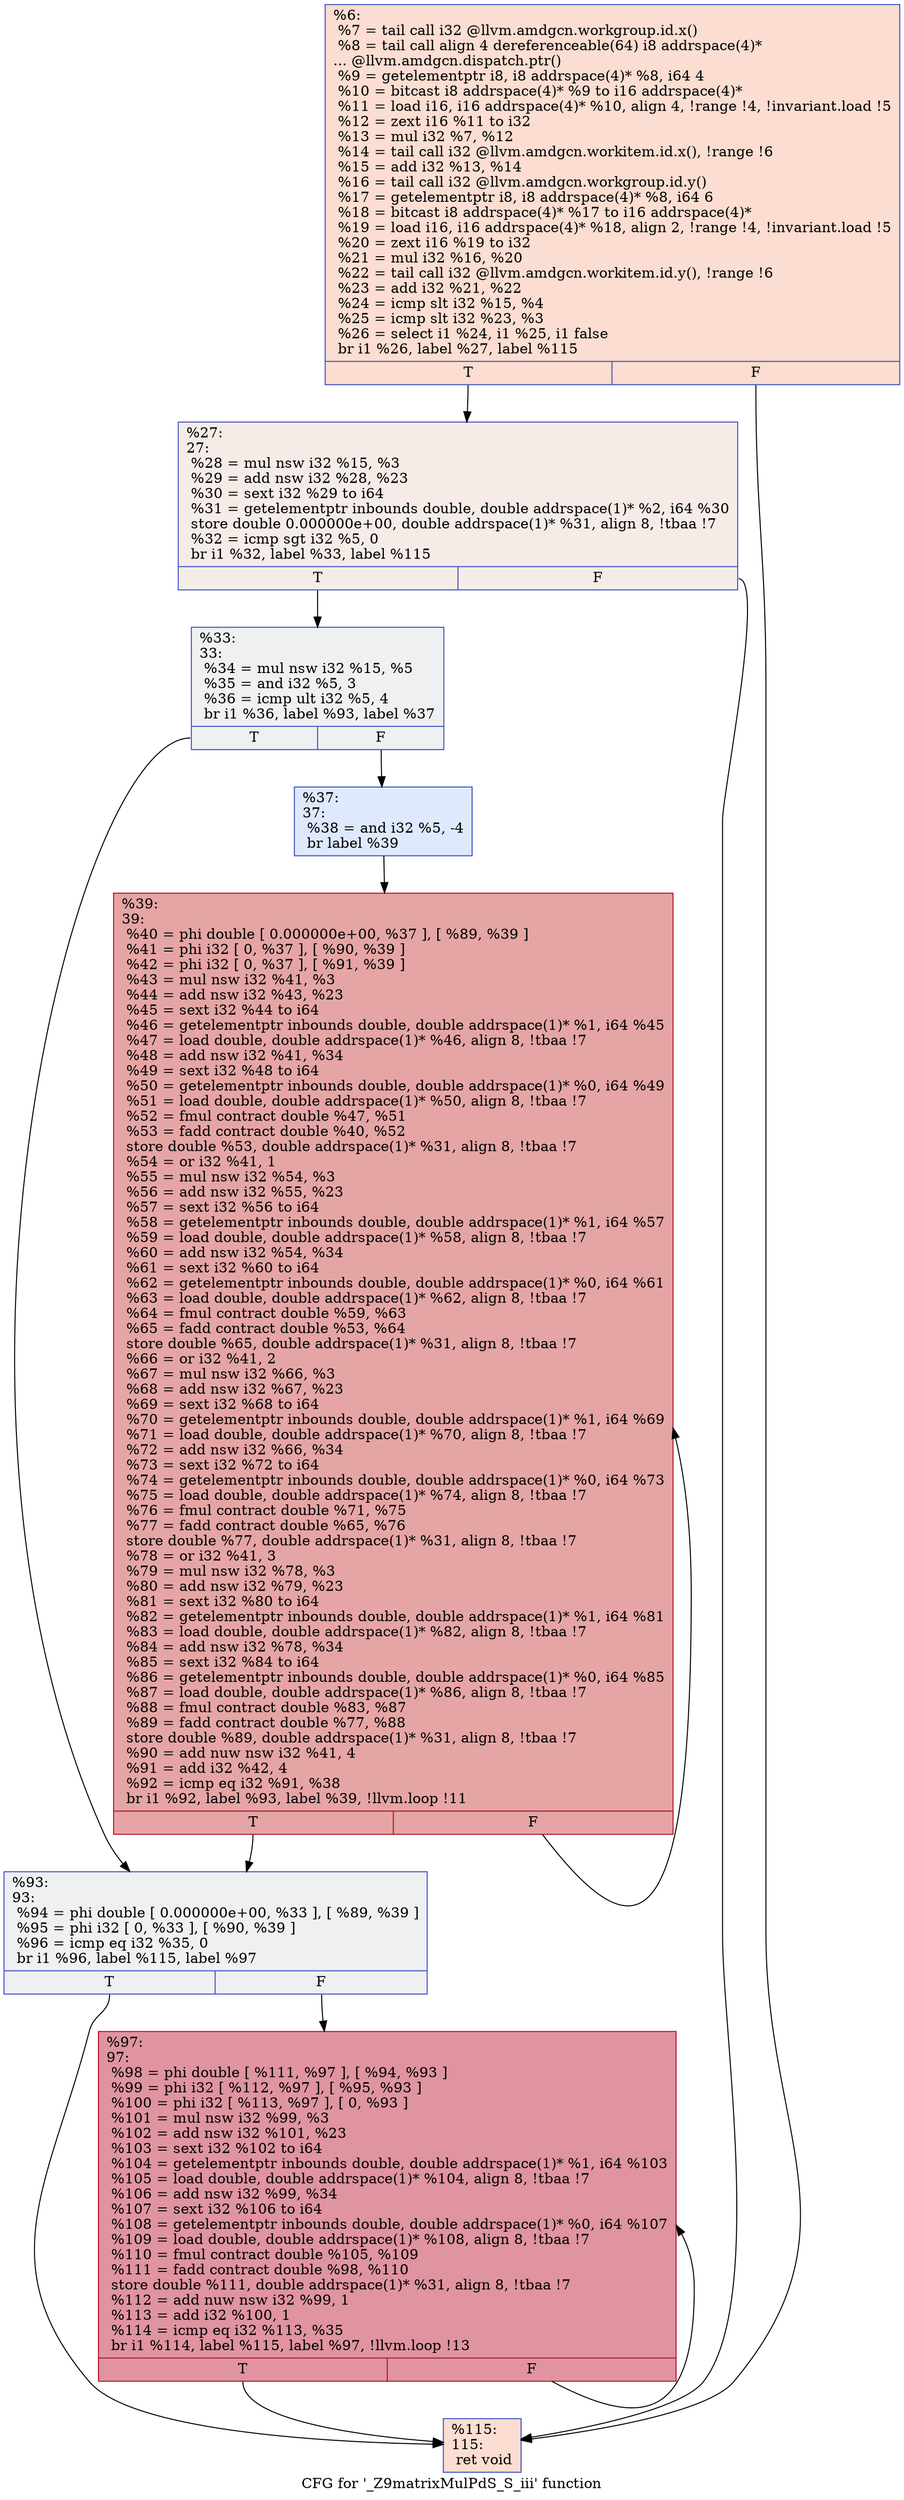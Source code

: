 digraph "CFG for '_Z9matrixMulPdS_S_iii' function" {
	label="CFG for '_Z9matrixMulPdS_S_iii' function";

	Node0x5a0e3d0 [shape=record,color="#3d50c3ff", style=filled, fillcolor="#f7b39670",label="{%6:\l  %7 = tail call i32 @llvm.amdgcn.workgroup.id.x()\l  %8 = tail call align 4 dereferenceable(64) i8 addrspace(4)*\l... @llvm.amdgcn.dispatch.ptr()\l  %9 = getelementptr i8, i8 addrspace(4)* %8, i64 4\l  %10 = bitcast i8 addrspace(4)* %9 to i16 addrspace(4)*\l  %11 = load i16, i16 addrspace(4)* %10, align 4, !range !4, !invariant.load !5\l  %12 = zext i16 %11 to i32\l  %13 = mul i32 %7, %12\l  %14 = tail call i32 @llvm.amdgcn.workitem.id.x(), !range !6\l  %15 = add i32 %13, %14\l  %16 = tail call i32 @llvm.amdgcn.workgroup.id.y()\l  %17 = getelementptr i8, i8 addrspace(4)* %8, i64 6\l  %18 = bitcast i8 addrspace(4)* %17 to i16 addrspace(4)*\l  %19 = load i16, i16 addrspace(4)* %18, align 2, !range !4, !invariant.load !5\l  %20 = zext i16 %19 to i32\l  %21 = mul i32 %16, %20\l  %22 = tail call i32 @llvm.amdgcn.workitem.id.y(), !range !6\l  %23 = add i32 %21, %22\l  %24 = icmp slt i32 %15, %4\l  %25 = icmp slt i32 %23, %3\l  %26 = select i1 %24, i1 %25, i1 false\l  br i1 %26, label %27, label %115\l|{<s0>T|<s1>F}}"];
	Node0x5a0e3d0:s0 -> Node0x5a11e50;
	Node0x5a0e3d0:s1 -> Node0x5a11ee0;
	Node0x5a11e50 [shape=record,color="#3d50c3ff", style=filled, fillcolor="#ead5c970",label="{%27:\l27:                                               \l  %28 = mul nsw i32 %15, %3\l  %29 = add nsw i32 %28, %23\l  %30 = sext i32 %29 to i64\l  %31 = getelementptr inbounds double, double addrspace(1)* %2, i64 %30\l  store double 0.000000e+00, double addrspace(1)* %31, align 8, !tbaa !7\l  %32 = icmp sgt i32 %5, 0\l  br i1 %32, label %33, label %115\l|{<s0>T|<s1>F}}"];
	Node0x5a11e50:s0 -> Node0x5a103f0;
	Node0x5a11e50:s1 -> Node0x5a11ee0;
	Node0x5a103f0 [shape=record,color="#3d50c3ff", style=filled, fillcolor="#d9dce170",label="{%33:\l33:                                               \l  %34 = mul nsw i32 %15, %5\l  %35 = and i32 %5, 3\l  %36 = icmp ult i32 %5, 4\l  br i1 %36, label %93, label %37\l|{<s0>T|<s1>F}}"];
	Node0x5a103f0:s0 -> Node0x5a13360;
	Node0x5a103f0:s1 -> Node0x5a133b0;
	Node0x5a133b0 [shape=record,color="#3d50c3ff", style=filled, fillcolor="#b5cdfa70",label="{%37:\l37:                                               \l  %38 = and i32 %5, -4\l  br label %39\l}"];
	Node0x5a133b0 -> Node0x5a135b0;
	Node0x5a135b0 [shape=record,color="#b70d28ff", style=filled, fillcolor="#c5333470",label="{%39:\l39:                                               \l  %40 = phi double [ 0.000000e+00, %37 ], [ %89, %39 ]\l  %41 = phi i32 [ 0, %37 ], [ %90, %39 ]\l  %42 = phi i32 [ 0, %37 ], [ %91, %39 ]\l  %43 = mul nsw i32 %41, %3\l  %44 = add nsw i32 %43, %23\l  %45 = sext i32 %44 to i64\l  %46 = getelementptr inbounds double, double addrspace(1)* %1, i64 %45\l  %47 = load double, double addrspace(1)* %46, align 8, !tbaa !7\l  %48 = add nsw i32 %41, %34\l  %49 = sext i32 %48 to i64\l  %50 = getelementptr inbounds double, double addrspace(1)* %0, i64 %49\l  %51 = load double, double addrspace(1)* %50, align 8, !tbaa !7\l  %52 = fmul contract double %47, %51\l  %53 = fadd contract double %40, %52\l  store double %53, double addrspace(1)* %31, align 8, !tbaa !7\l  %54 = or i32 %41, 1\l  %55 = mul nsw i32 %54, %3\l  %56 = add nsw i32 %55, %23\l  %57 = sext i32 %56 to i64\l  %58 = getelementptr inbounds double, double addrspace(1)* %1, i64 %57\l  %59 = load double, double addrspace(1)* %58, align 8, !tbaa !7\l  %60 = add nsw i32 %54, %34\l  %61 = sext i32 %60 to i64\l  %62 = getelementptr inbounds double, double addrspace(1)* %0, i64 %61\l  %63 = load double, double addrspace(1)* %62, align 8, !tbaa !7\l  %64 = fmul contract double %59, %63\l  %65 = fadd contract double %53, %64\l  store double %65, double addrspace(1)* %31, align 8, !tbaa !7\l  %66 = or i32 %41, 2\l  %67 = mul nsw i32 %66, %3\l  %68 = add nsw i32 %67, %23\l  %69 = sext i32 %68 to i64\l  %70 = getelementptr inbounds double, double addrspace(1)* %1, i64 %69\l  %71 = load double, double addrspace(1)* %70, align 8, !tbaa !7\l  %72 = add nsw i32 %66, %34\l  %73 = sext i32 %72 to i64\l  %74 = getelementptr inbounds double, double addrspace(1)* %0, i64 %73\l  %75 = load double, double addrspace(1)* %74, align 8, !tbaa !7\l  %76 = fmul contract double %71, %75\l  %77 = fadd contract double %65, %76\l  store double %77, double addrspace(1)* %31, align 8, !tbaa !7\l  %78 = or i32 %41, 3\l  %79 = mul nsw i32 %78, %3\l  %80 = add nsw i32 %79, %23\l  %81 = sext i32 %80 to i64\l  %82 = getelementptr inbounds double, double addrspace(1)* %1, i64 %81\l  %83 = load double, double addrspace(1)* %82, align 8, !tbaa !7\l  %84 = add nsw i32 %78, %34\l  %85 = sext i32 %84 to i64\l  %86 = getelementptr inbounds double, double addrspace(1)* %0, i64 %85\l  %87 = load double, double addrspace(1)* %86, align 8, !tbaa !7\l  %88 = fmul contract double %83, %87\l  %89 = fadd contract double %77, %88\l  store double %89, double addrspace(1)* %31, align 8, !tbaa !7\l  %90 = add nuw nsw i32 %41, 4\l  %91 = add i32 %42, 4\l  %92 = icmp eq i32 %91, %38\l  br i1 %92, label %93, label %39, !llvm.loop !11\l|{<s0>T|<s1>F}}"];
	Node0x5a135b0:s0 -> Node0x5a13360;
	Node0x5a135b0:s1 -> Node0x5a135b0;
	Node0x5a13360 [shape=record,color="#3d50c3ff", style=filled, fillcolor="#d9dce170",label="{%93:\l93:                                               \l  %94 = phi double [ 0.000000e+00, %33 ], [ %89, %39 ]\l  %95 = phi i32 [ 0, %33 ], [ %90, %39 ]\l  %96 = icmp eq i32 %35, 0\l  br i1 %96, label %115, label %97\l|{<s0>T|<s1>F}}"];
	Node0x5a13360:s0 -> Node0x5a11ee0;
	Node0x5a13360:s1 -> Node0x5a16260;
	Node0x5a16260 [shape=record,color="#b70d28ff", style=filled, fillcolor="#b70d2870",label="{%97:\l97:                                               \l  %98 = phi double [ %111, %97 ], [ %94, %93 ]\l  %99 = phi i32 [ %112, %97 ], [ %95, %93 ]\l  %100 = phi i32 [ %113, %97 ], [ 0, %93 ]\l  %101 = mul nsw i32 %99, %3\l  %102 = add nsw i32 %101, %23\l  %103 = sext i32 %102 to i64\l  %104 = getelementptr inbounds double, double addrspace(1)* %1, i64 %103\l  %105 = load double, double addrspace(1)* %104, align 8, !tbaa !7\l  %106 = add nsw i32 %99, %34\l  %107 = sext i32 %106 to i64\l  %108 = getelementptr inbounds double, double addrspace(1)* %0, i64 %107\l  %109 = load double, double addrspace(1)* %108, align 8, !tbaa !7\l  %110 = fmul contract double %105, %109\l  %111 = fadd contract double %98, %110\l  store double %111, double addrspace(1)* %31, align 8, !tbaa !7\l  %112 = add nuw nsw i32 %99, 1\l  %113 = add i32 %100, 1\l  %114 = icmp eq i32 %113, %35\l  br i1 %114, label %115, label %97, !llvm.loop !13\l|{<s0>T|<s1>F}}"];
	Node0x5a16260:s0 -> Node0x5a11ee0;
	Node0x5a16260:s1 -> Node0x5a16260;
	Node0x5a11ee0 [shape=record,color="#3d50c3ff", style=filled, fillcolor="#f7b39670",label="{%115:\l115:                                              \l  ret void\l}"];
}
